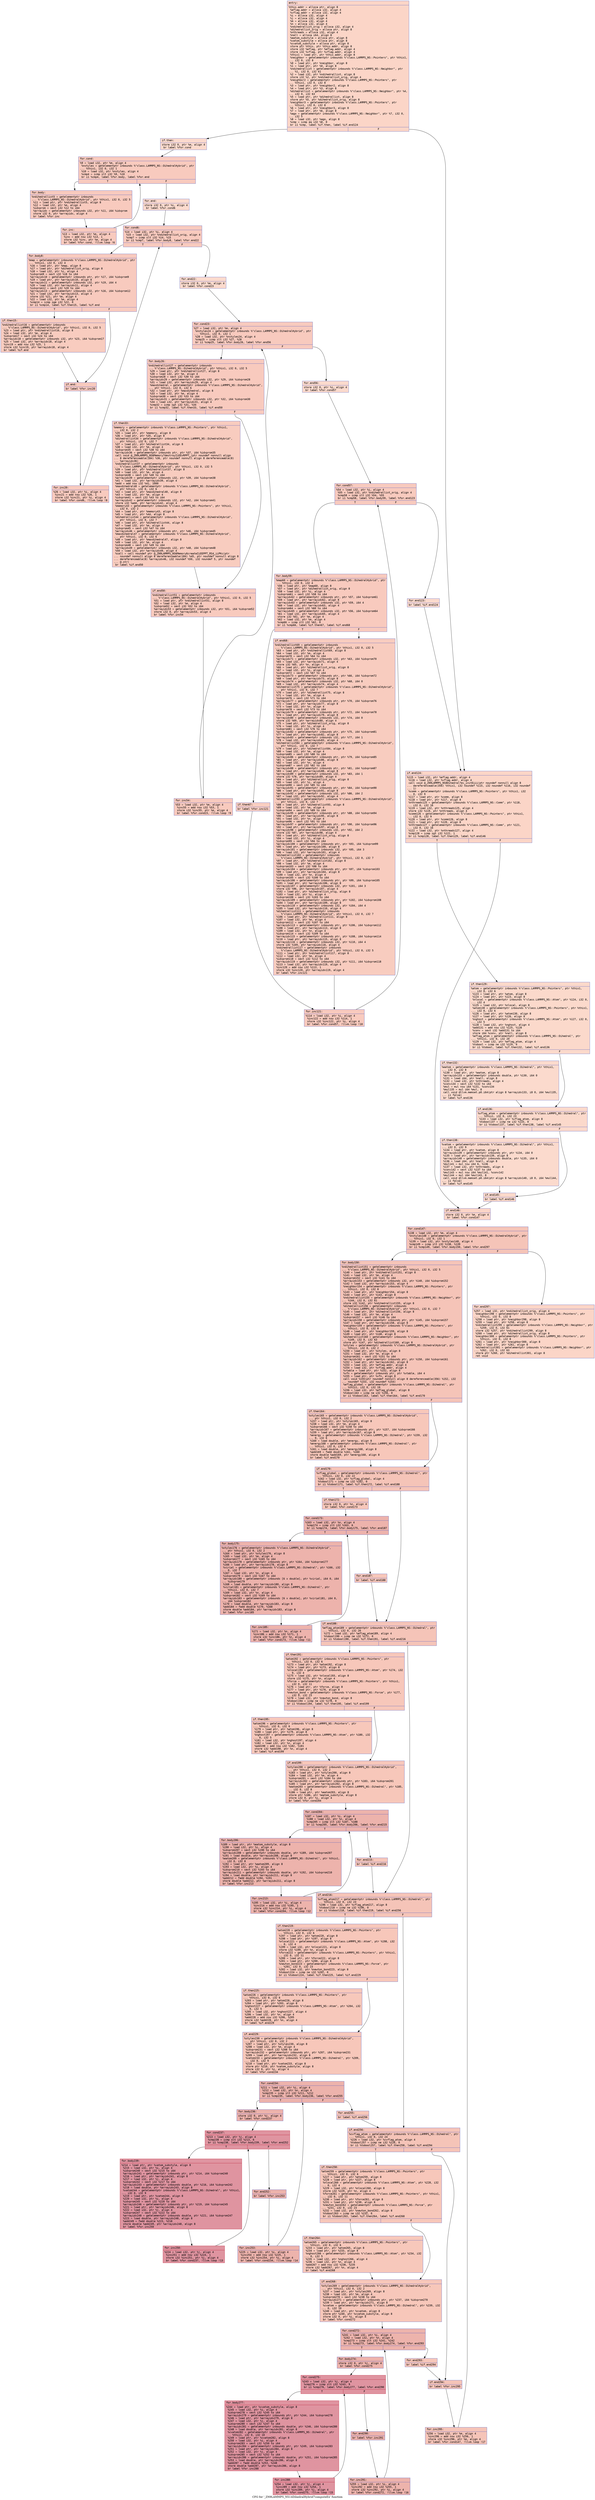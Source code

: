 digraph "CFG for '_ZN9LAMMPS_NS14DihedralHybrid7computeEii' function" {
	label="CFG for '_ZN9LAMMPS_NS14DihedralHybrid7computeEii' function";

	Node0x56273aee8ba0 [shape=record,color="#3d50c3ff", style=filled, fillcolor="#f5a08170" fontname="Courier",label="{entry:\l|  %this.addr = alloca ptr, align 8\l  %eflag.addr = alloca i32, align 4\l  %vflag.addr = alloca i32, align 4\l  %i = alloca i32, align 4\l  %j = alloca i32, align 4\l  %m = alloca i32, align 4\l  %n = alloca i32, align 4\l  %ndihedrallist_orig = alloca i32, align 4\l  %dihedrallist_orig = alloca ptr, align 8\l  %nthreads = alloca i32, align 4\l  %nall = alloca i64, align 8\l  %eatom_substyle = alloca ptr, align 8\l  %vatom_substyle = alloca ptr, align 8\l  %cvatom_substyle = alloca ptr, align 8\l  store ptr %this, ptr %this.addr, align 8\l  store i32 %eflag, ptr %eflag.addr, align 4\l  store i32 %vflag, ptr %vflag.addr, align 4\l  %this1 = load ptr, ptr %this.addr, align 8\l  %neighbor = getelementptr inbounds %\"class.LAMMPS_NS::Pointers\", ptr %this1,\l... i32 0, i32 8\l  %0 = load ptr, ptr %neighbor, align 8\l  %1 = load ptr, ptr %0, align 8\l  %ndihedrallist = getelementptr inbounds %\"class.LAMMPS_NS::Neighbor\", ptr\l... %1, i32 0, i32 61\l  %2 = load i32, ptr %ndihedrallist, align 8\l  store i32 %2, ptr %ndihedrallist_orig, align 4\l  %neighbor2 = getelementptr inbounds %\"class.LAMMPS_NS::Pointers\", ptr\l... %this1, i32 0, i32 8\l  %3 = load ptr, ptr %neighbor2, align 8\l  %4 = load ptr, ptr %3, align 8\l  %dihedrallist = getelementptr inbounds %\"class.LAMMPS_NS::Neighbor\", ptr %4,\l... i32 0, i32 63\l  %5 = load ptr, ptr %dihedrallist, align 8\l  store ptr %5, ptr %dihedrallist_orig, align 8\l  %neighbor3 = getelementptr inbounds %\"class.LAMMPS_NS::Pointers\", ptr\l... %this1, i32 0, i32 8\l  %6 = load ptr, ptr %neighbor3, align 8\l  %7 = load ptr, ptr %6, align 8\l  %ago = getelementptr inbounds %\"class.LAMMPS_NS::Neighbor\", ptr %7, i32 0,\l... i32 5\l  %8 = load i32, ptr %ago, align 8\l  %cmp = icmp eq i32 %8, 0\l  br i1 %cmp, label %if.then, label %if.end124\l|{<s0>T|<s1>F}}"];
	Node0x56273aee8ba0:s0 -> Node0x56273aee9200[tooltip="entry -> if.then\nProbability 37.50%" ];
	Node0x56273aee8ba0:s1 -> Node0x56273aee9270[tooltip="entry -> if.end124\nProbability 62.50%" ];
	Node0x56273aee9200 [shape=record,color="#3d50c3ff", style=filled, fillcolor="#f7ac8e70" fontname="Courier",label="{if.then:\l|  store i32 0, ptr %m, align 4\l  br label %for.cond\l}"];
	Node0x56273aee9200 -> Node0x56273aeea8e0[tooltip="if.then -> for.cond\nProbability 100.00%" ];
	Node0x56273aeea8e0 [shape=record,color="#3d50c3ff", style=filled, fillcolor="#ef886b70" fontname="Courier",label="{for.cond:\l|  %9 = load i32, ptr %m, align 4\l  %nstyles = getelementptr inbounds %\"class.LAMMPS_NS::DihedralHybrid\", ptr\l... %this1, i32 0, i32 1\l  %10 = load i32, ptr %nstyles, align 4\l  %cmp4 = icmp slt i32 %9, %10\l  br i1 %cmp4, label %for.body, label %for.end\l|{<s0>T|<s1>F}}"];
	Node0x56273aeea8e0:s0 -> Node0x56273aee17f0[tooltip="for.cond -> for.body\nProbability 96.88%" ];
	Node0x56273aeea8e0:s1 -> Node0x56273aee1870[tooltip="for.cond -> for.end\nProbability 3.12%" ];
	Node0x56273aee17f0 [shape=record,color="#3d50c3ff", style=filled, fillcolor="#ef886b70" fontname="Courier",label="{for.body:\l|  %ndihedrallist5 = getelementptr inbounds\l... %\"class.LAMMPS_NS::DihedralHybrid\", ptr %this1, i32 0, i32 5\l  %11 = load ptr, ptr %ndihedrallist5, align 8\l  %12 = load i32, ptr %m, align 4\l  %idxprom = sext i32 %12 to i64\l  %arrayidx = getelementptr inbounds i32, ptr %11, i64 %idxprom\l  store i32 0, ptr %arrayidx, align 4\l  br label %for.inc\l}"];
	Node0x56273aee17f0 -> Node0x56273aee1d80[tooltip="for.body -> for.inc\nProbability 100.00%" ];
	Node0x56273aee1d80 [shape=record,color="#3d50c3ff", style=filled, fillcolor="#ef886b70" fontname="Courier",label="{for.inc:\l|  %13 = load i32, ptr %m, align 4\l  %inc = add nsw i32 %13, 1\l  store i32 %inc, ptr %m, align 4\l  br label %for.cond, !llvm.loop !6\l}"];
	Node0x56273aee1d80 -> Node0x56273aeea8e0[tooltip="for.inc -> for.cond\nProbability 100.00%" ];
	Node0x56273aee1870 [shape=record,color="#3d50c3ff", style=filled, fillcolor="#f7ac8e70" fontname="Courier",label="{for.end:\l|  store i32 0, ptr %i, align 4\l  br label %for.cond6\l}"];
	Node0x56273aee1870 -> Node0x56273aee2210[tooltip="for.end -> for.cond6\nProbability 100.00%" ];
	Node0x56273aee2210 [shape=record,color="#3d50c3ff", style=filled, fillcolor="#ef886b70" fontname="Courier",label="{for.cond6:\l|  %14 = load i32, ptr %i, align 4\l  %15 = load i32, ptr %ndihedrallist_orig, align 4\l  %cmp7 = icmp slt i32 %14, %15\l  br i1 %cmp7, label %for.body8, label %for.end22\l|{<s0>T|<s1>F}}"];
	Node0x56273aee2210:s0 -> Node0x56273aee2510[tooltip="for.cond6 -> for.body8\nProbability 96.88%" ];
	Node0x56273aee2210:s1 -> Node0x56273aee2560[tooltip="for.cond6 -> for.end22\nProbability 3.12%" ];
	Node0x56273aee2510 [shape=record,color="#3d50c3ff", style=filled, fillcolor="#ef886b70" fontname="Courier",label="{for.body8:\l|  %map = getelementptr inbounds %\"class.LAMMPS_NS::DihedralHybrid\", ptr\l... %this1, i32 0, i32 4\l  %16 = load ptr, ptr %map, align 8\l  %17 = load ptr, ptr %dihedrallist_orig, align 8\l  %18 = load i32, ptr %i, align 4\l  %idxprom9 = sext i32 %18 to i64\l  %arrayidx10 = getelementptr inbounds ptr, ptr %17, i64 %idxprom9\l  %19 = load ptr, ptr %arrayidx10, align 8\l  %arrayidx11 = getelementptr inbounds i32, ptr %19, i64 4\l  %20 = load i32, ptr %arrayidx11, align 4\l  %idxprom12 = sext i32 %20 to i64\l  %arrayidx13 = getelementptr inbounds i32, ptr %16, i64 %idxprom12\l  %21 = load i32, ptr %arrayidx13, align 4\l  store i32 %21, ptr %m, align 4\l  %22 = load i32, ptr %m, align 4\l  %cmp14 = icmp sge i32 %22, 0\l  br i1 %cmp14, label %if.then15, label %if.end\l|{<s0>T|<s1>F}}"];
	Node0x56273aee2510:s0 -> Node0x56273aeeda50[tooltip="for.body8 -> if.then15\nProbability 50.00%" ];
	Node0x56273aee2510:s1 -> Node0x56273aeedad0[tooltip="for.body8 -> if.end\nProbability 50.00%" ];
	Node0x56273aeeda50 [shape=record,color="#3d50c3ff", style=filled, fillcolor="#f08b6e70" fontname="Courier",label="{if.then15:\l|  %ndihedrallist16 = getelementptr inbounds\l... %\"class.LAMMPS_NS::DihedralHybrid\", ptr %this1, i32 0, i32 5\l  %23 = load ptr, ptr %ndihedrallist16, align 8\l  %24 = load i32, ptr %m, align 4\l  %idxprom17 = sext i32 %24 to i64\l  %arrayidx18 = getelementptr inbounds i32, ptr %23, i64 %idxprom17\l  %25 = load i32, ptr %arrayidx18, align 4\l  %inc19 = add nsw i32 %25, 1\l  store i32 %inc19, ptr %arrayidx18, align 4\l  br label %if.end\l}"];
	Node0x56273aeeda50 -> Node0x56273aeedad0[tooltip="if.then15 -> if.end\nProbability 100.00%" ];
	Node0x56273aeedad0 [shape=record,color="#3d50c3ff", style=filled, fillcolor="#ef886b70" fontname="Courier",label="{if.end:\l|  br label %for.inc20\l}"];
	Node0x56273aeedad0 -> Node0x56273aeee190[tooltip="if.end -> for.inc20\nProbability 100.00%" ];
	Node0x56273aeee190 [shape=record,color="#3d50c3ff", style=filled, fillcolor="#ef886b70" fontname="Courier",label="{for.inc20:\l|  %26 = load i32, ptr %i, align 4\l  %inc21 = add nsw i32 %26, 1\l  store i32 %inc21, ptr %i, align 4\l  br label %for.cond6, !llvm.loop !8\l}"];
	Node0x56273aeee190 -> Node0x56273aee2210[tooltip="for.inc20 -> for.cond6\nProbability 100.00%" ];
	Node0x56273aee2560 [shape=record,color="#3d50c3ff", style=filled, fillcolor="#f7ac8e70" fontname="Courier",label="{for.end22:\l|  store i32 0, ptr %m, align 4\l  br label %for.cond23\l}"];
	Node0x56273aee2560 -> Node0x56273aeee670[tooltip="for.end22 -> for.cond23\nProbability 100.00%" ];
	Node0x56273aeee670 [shape=record,color="#3d50c3ff", style=filled, fillcolor="#ef886b70" fontname="Courier",label="{for.cond23:\l|  %27 = load i32, ptr %m, align 4\l  %nstyles24 = getelementptr inbounds %\"class.LAMMPS_NS::DihedralHybrid\", ptr\l... %this1, i32 0, i32 1\l  %28 = load i32, ptr %nstyles24, align 4\l  %cmp25 = icmp slt i32 %27, %28\l  br i1 %cmp25, label %for.body26, label %for.end56\l|{<s0>T|<s1>F}}"];
	Node0x56273aeee670:s0 -> Node0x56273aeeea00[tooltip="for.cond23 -> for.body26\nProbability 96.88%" ];
	Node0x56273aeee670:s1 -> Node0x56273aeeea80[tooltip="for.cond23 -> for.end56\nProbability 3.12%" ];
	Node0x56273aeeea00 [shape=record,color="#3d50c3ff", style=filled, fillcolor="#ef886b70" fontname="Courier",label="{for.body26:\l|  %ndihedrallist27 = getelementptr inbounds\l... %\"class.LAMMPS_NS::DihedralHybrid\", ptr %this1, i32 0, i32 5\l  %29 = load ptr, ptr %ndihedrallist27, align 8\l  %30 = load i32, ptr %m, align 4\l  %idxprom28 = sext i32 %30 to i64\l  %arrayidx29 = getelementptr inbounds i32, ptr %29, i64 %idxprom28\l  %31 = load i32, ptr %arrayidx29, align 4\l  %maxdihedral = getelementptr inbounds %\"class.LAMMPS_NS::DihedralHybrid\",\l... ptr %this1, i32 0, i32 6\l  %32 = load ptr, ptr %maxdihedral, align 8\l  %33 = load i32, ptr %m, align 4\l  %idxprom30 = sext i32 %33 to i64\l  %arrayidx31 = getelementptr inbounds i32, ptr %32, i64 %idxprom30\l  %34 = load i32, ptr %arrayidx31, align 4\l  %cmp32 = icmp sgt i32 %31, %34\l  br i1 %cmp32, label %if.then33, label %if.end50\l|{<s0>T|<s1>F}}"];
	Node0x56273aeeea00:s0 -> Node0x56273aeef420[tooltip="for.body26 -> if.then33\nProbability 50.00%" ];
	Node0x56273aeeea00:s1 -> Node0x56273aeef4a0[tooltip="for.body26 -> if.end50\nProbability 50.00%" ];
	Node0x56273aeef420 [shape=record,color="#3d50c3ff", style=filled, fillcolor="#f08b6e70" fontname="Courier",label="{if.then33:\l|  %memory = getelementptr inbounds %\"class.LAMMPS_NS::Pointers\", ptr %this1,\l... i32 0, i32 2\l  %35 = load ptr, ptr %memory, align 8\l  %36 = load ptr, ptr %35, align 8\l  %dihedrallist34 = getelementptr inbounds %\"class.LAMMPS_NS::DihedralHybrid\",\l... ptr %this1, i32 0, i32 7\l  %37 = load ptr, ptr %dihedrallist34, align 8\l  %38 = load i32, ptr %m, align 4\l  %idxprom35 = sext i32 %38 to i64\l  %arrayidx36 = getelementptr inbounds ptr, ptr %37, i64 %idxprom35\l  call void @_ZN9LAMMPS_NS6Memory7destroyIiEEvRPPT_(ptr noundef nonnull align\l... 8 dereferenceable(184) %36, ptr noundef nonnull align 8 dereferenceable(8)\l... %arrayidx36)\l  %ndihedrallist37 = getelementptr inbounds\l... %\"class.LAMMPS_NS::DihedralHybrid\", ptr %this1, i32 0, i32 5\l  %39 = load ptr, ptr %ndihedrallist37, align 8\l  %40 = load i32, ptr %m, align 4\l  %idxprom38 = sext i32 %40 to i64\l  %arrayidx39 = getelementptr inbounds i32, ptr %39, i64 %idxprom38\l  %41 = load i32, ptr %arrayidx39, align 4\l  %add = add nsw i32 %41, 1000\l  %maxdihedral40 = getelementptr inbounds %\"class.LAMMPS_NS::DihedralHybrid\",\l... ptr %this1, i32 0, i32 6\l  %42 = load ptr, ptr %maxdihedral40, align 8\l  %43 = load i32, ptr %m, align 4\l  %idxprom41 = sext i32 %43 to i64\l  %arrayidx42 = getelementptr inbounds i32, ptr %42, i64 %idxprom41\l  store i32 %add, ptr %arrayidx42, align 4\l  %memory43 = getelementptr inbounds %\"class.LAMMPS_NS::Pointers\", ptr %this1,\l... i32 0, i32 2\l  %44 = load ptr, ptr %memory43, align 8\l  %45 = load ptr, ptr %44, align 8\l  %dihedrallist44 = getelementptr inbounds %\"class.LAMMPS_NS::DihedralHybrid\",\l... ptr %this1, i32 0, i32 7\l  %46 = load ptr, ptr %dihedrallist44, align 8\l  %47 = load i32, ptr %m, align 4\l  %idxprom45 = sext i32 %47 to i64\l  %arrayidx46 = getelementptr inbounds ptr, ptr %46, i64 %idxprom45\l  %maxdihedral47 = getelementptr inbounds %\"class.LAMMPS_NS::DihedralHybrid\",\l... ptr %this1, i32 0, i32 6\l  %48 = load ptr, ptr %maxdihedral47, align 8\l  %49 = load i32, ptr %m, align 4\l  %idxprom48 = sext i32 %49 to i64\l  %arrayidx49 = getelementptr inbounds i32, ptr %48, i64 %idxprom48\l  %50 = load i32, ptr %arrayidx49, align 4\l  %call = call noundef ptr @_ZN9LAMMPS_NS6Memory6createIiEEPPT_RS4_iiPKc(ptr\l... noundef nonnull align 8 dereferenceable(184) %45, ptr noundef nonnull align 8\l... dereferenceable(8) %arrayidx46, i32 noundef %50, i32 noundef 5, ptr noundef\l... @.str)\l  br label %if.end50\l}"];
	Node0x56273aeef420 -> Node0x56273aeef4a0[tooltip="if.then33 -> if.end50\nProbability 100.00%" ];
	Node0x56273aeef4a0 [shape=record,color="#3d50c3ff", style=filled, fillcolor="#ef886b70" fontname="Courier",label="{if.end50:\l|  %ndihedrallist51 = getelementptr inbounds\l... %\"class.LAMMPS_NS::DihedralHybrid\", ptr %this1, i32 0, i32 5\l  %51 = load ptr, ptr %ndihedrallist51, align 8\l  %52 = load i32, ptr %m, align 4\l  %idxprom52 = sext i32 %52 to i64\l  %arrayidx53 = getelementptr inbounds i32, ptr %51, i64 %idxprom52\l  store i32 0, ptr %arrayidx53, align 4\l  br label %for.inc54\l}"];
	Node0x56273aeef4a0 -> Node0x56273aef1d40[tooltip="if.end50 -> for.inc54\nProbability 100.00%" ];
	Node0x56273aef1d40 [shape=record,color="#3d50c3ff", style=filled, fillcolor="#ef886b70" fontname="Courier",label="{for.inc54:\l|  %53 = load i32, ptr %m, align 4\l  %inc55 = add nsw i32 %53, 1\l  store i32 %inc55, ptr %m, align 4\l  br label %for.cond23, !llvm.loop !9\l}"];
	Node0x56273aef1d40 -> Node0x56273aeee670[tooltip="for.inc54 -> for.cond23\nProbability 100.00%" ];
	Node0x56273aeeea80 [shape=record,color="#3d50c3ff", style=filled, fillcolor="#f7ac8e70" fontname="Courier",label="{for.end56:\l|  store i32 0, ptr %i, align 4\l  br label %for.cond57\l}"];
	Node0x56273aeeea80 -> Node0x56273aef2200[tooltip="for.end56 -> for.cond57\nProbability 100.00%" ];
	Node0x56273aef2200 [shape=record,color="#3d50c3ff", style=filled, fillcolor="#ef886b70" fontname="Courier",label="{for.cond57:\l|  %54 = load i32, ptr %i, align 4\l  %55 = load i32, ptr %ndihedrallist_orig, align 4\l  %cmp58 = icmp slt i32 %54, %55\l  br i1 %cmp58, label %for.body59, label %for.end123\l|{<s0>T|<s1>F}}"];
	Node0x56273aef2200:s0 -> Node0x56273aeed430[tooltip="for.cond57 -> for.body59\nProbability 96.88%" ];
	Node0x56273aef2200:s1 -> Node0x56273aeed480[tooltip="for.cond57 -> for.end123\nProbability 3.12%" ];
	Node0x56273aeed430 [shape=record,color="#3d50c3ff", style=filled, fillcolor="#ef886b70" fontname="Courier",label="{for.body59:\l|  %map60 = getelementptr inbounds %\"class.LAMMPS_NS::DihedralHybrid\", ptr\l... %this1, i32 0, i32 4\l  %56 = load ptr, ptr %map60, align 8\l  %57 = load ptr, ptr %dihedrallist_orig, align 8\l  %58 = load i32, ptr %i, align 4\l  %idxprom61 = sext i32 %58 to i64\l  %arrayidx62 = getelementptr inbounds ptr, ptr %57, i64 %idxprom61\l  %59 = load ptr, ptr %arrayidx62, align 8\l  %arrayidx63 = getelementptr inbounds i32, ptr %59, i64 4\l  %60 = load i32, ptr %arrayidx63, align 4\l  %idxprom64 = sext i32 %60 to i64\l  %arrayidx65 = getelementptr inbounds i32, ptr %56, i64 %idxprom64\l  %61 = load i32, ptr %arrayidx65, align 4\l  store i32 %61, ptr %m, align 4\l  %62 = load i32, ptr %m, align 4\l  %cmp66 = icmp slt i32 %62, 0\l  br i1 %cmp66, label %if.then67, label %if.end68\l|{<s0>T|<s1>F}}"];
	Node0x56273aeed430:s0 -> Node0x56273aef35b0[tooltip="for.body59 -> if.then67\nProbability 37.50%" ];
	Node0x56273aeed430:s1 -> Node0x56273aef3630[tooltip="for.body59 -> if.end68\nProbability 62.50%" ];
	Node0x56273aef35b0 [shape=record,color="#3d50c3ff", style=filled, fillcolor="#f2907270" fontname="Courier",label="{if.then67:\l|  br label %for.inc121\l}"];
	Node0x56273aef35b0 -> Node0x56273aef3760[tooltip="if.then67 -> for.inc121\nProbability 100.00%" ];
	Node0x56273aef3630 [shape=record,color="#3d50c3ff", style=filled, fillcolor="#f08b6e70" fontname="Courier",label="{if.end68:\l|  %ndihedrallist69 = getelementptr inbounds\l... %\"class.LAMMPS_NS::DihedralHybrid\", ptr %this1, i32 0, i32 5\l  %63 = load ptr, ptr %ndihedrallist69, align 8\l  %64 = load i32, ptr %m, align 4\l  %idxprom70 = sext i32 %64 to i64\l  %arrayidx71 = getelementptr inbounds i32, ptr %63, i64 %idxprom70\l  %65 = load i32, ptr %arrayidx71, align 4\l  store i32 %65, ptr %n, align 4\l  %66 = load ptr, ptr %dihedrallist_orig, align 8\l  %67 = load i32, ptr %i, align 4\l  %idxprom72 = sext i32 %67 to i64\l  %arrayidx73 = getelementptr inbounds ptr, ptr %66, i64 %idxprom72\l  %68 = load ptr, ptr %arrayidx73, align 8\l  %arrayidx74 = getelementptr inbounds i32, ptr %68, i64 0\l  %69 = load i32, ptr %arrayidx74, align 4\l  %dihedrallist75 = getelementptr inbounds %\"class.LAMMPS_NS::DihedralHybrid\",\l... ptr %this1, i32 0, i32 7\l  %70 = load ptr, ptr %dihedrallist75, align 8\l  %71 = load i32, ptr %m, align 4\l  %idxprom76 = sext i32 %71 to i64\l  %arrayidx77 = getelementptr inbounds ptr, ptr %70, i64 %idxprom76\l  %72 = load ptr, ptr %arrayidx77, align 8\l  %73 = load i32, ptr %n, align 4\l  %idxprom78 = sext i32 %73 to i64\l  %arrayidx79 = getelementptr inbounds ptr, ptr %72, i64 %idxprom78\l  %74 = load ptr, ptr %arrayidx79, align 8\l  %arrayidx80 = getelementptr inbounds i32, ptr %74, i64 0\l  store i32 %69, ptr %arrayidx80, align 4\l  %75 = load ptr, ptr %dihedrallist_orig, align 8\l  %76 = load i32, ptr %i, align 4\l  %idxprom81 = sext i32 %76 to i64\l  %arrayidx82 = getelementptr inbounds ptr, ptr %75, i64 %idxprom81\l  %77 = load ptr, ptr %arrayidx82, align 8\l  %arrayidx83 = getelementptr inbounds i32, ptr %77, i64 1\l  %78 = load i32, ptr %arrayidx83, align 4\l  %dihedrallist84 = getelementptr inbounds %\"class.LAMMPS_NS::DihedralHybrid\",\l... ptr %this1, i32 0, i32 7\l  %79 = load ptr, ptr %dihedrallist84, align 8\l  %80 = load i32, ptr %m, align 4\l  %idxprom85 = sext i32 %80 to i64\l  %arrayidx86 = getelementptr inbounds ptr, ptr %79, i64 %idxprom85\l  %81 = load ptr, ptr %arrayidx86, align 8\l  %82 = load i32, ptr %n, align 4\l  %idxprom87 = sext i32 %82 to i64\l  %arrayidx88 = getelementptr inbounds ptr, ptr %81, i64 %idxprom87\l  %83 = load ptr, ptr %arrayidx88, align 8\l  %arrayidx89 = getelementptr inbounds i32, ptr %83, i64 1\l  store i32 %78, ptr %arrayidx89, align 4\l  %84 = load ptr, ptr %dihedrallist_orig, align 8\l  %85 = load i32, ptr %i, align 4\l  %idxprom90 = sext i32 %85 to i64\l  %arrayidx91 = getelementptr inbounds ptr, ptr %84, i64 %idxprom90\l  %86 = load ptr, ptr %arrayidx91, align 8\l  %arrayidx92 = getelementptr inbounds i32, ptr %86, i64 2\l  %87 = load i32, ptr %arrayidx92, align 4\l  %dihedrallist93 = getelementptr inbounds %\"class.LAMMPS_NS::DihedralHybrid\",\l... ptr %this1, i32 0, i32 7\l  %88 = load ptr, ptr %dihedrallist93, align 8\l  %89 = load i32, ptr %m, align 4\l  %idxprom94 = sext i32 %89 to i64\l  %arrayidx95 = getelementptr inbounds ptr, ptr %88, i64 %idxprom94\l  %90 = load ptr, ptr %arrayidx95, align 8\l  %91 = load i32, ptr %n, align 4\l  %idxprom96 = sext i32 %91 to i64\l  %arrayidx97 = getelementptr inbounds ptr, ptr %90, i64 %idxprom96\l  %92 = load ptr, ptr %arrayidx97, align 8\l  %arrayidx98 = getelementptr inbounds i32, ptr %92, i64 2\l  store i32 %87, ptr %arrayidx98, align 4\l  %93 = load ptr, ptr %dihedrallist_orig, align 8\l  %94 = load i32, ptr %i, align 4\l  %idxprom99 = sext i32 %94 to i64\l  %arrayidx100 = getelementptr inbounds ptr, ptr %93, i64 %idxprom99\l  %95 = load ptr, ptr %arrayidx100, align 8\l  %arrayidx101 = getelementptr inbounds i32, ptr %95, i64 3\l  %96 = load i32, ptr %arrayidx101, align 4\l  %dihedrallist102 = getelementptr inbounds\l... %\"class.LAMMPS_NS::DihedralHybrid\", ptr %this1, i32 0, i32 7\l  %97 = load ptr, ptr %dihedrallist102, align 8\l  %98 = load i32, ptr %m, align 4\l  %idxprom103 = sext i32 %98 to i64\l  %arrayidx104 = getelementptr inbounds ptr, ptr %97, i64 %idxprom103\l  %99 = load ptr, ptr %arrayidx104, align 8\l  %100 = load i32, ptr %n, align 4\l  %idxprom105 = sext i32 %100 to i64\l  %arrayidx106 = getelementptr inbounds ptr, ptr %99, i64 %idxprom105\l  %101 = load ptr, ptr %arrayidx106, align 8\l  %arrayidx107 = getelementptr inbounds i32, ptr %101, i64 3\l  store i32 %96, ptr %arrayidx107, align 4\l  %102 = load ptr, ptr %dihedrallist_orig, align 8\l  %103 = load i32, ptr %i, align 4\l  %idxprom108 = sext i32 %103 to i64\l  %arrayidx109 = getelementptr inbounds ptr, ptr %102, i64 %idxprom108\l  %104 = load ptr, ptr %arrayidx109, align 8\l  %arrayidx110 = getelementptr inbounds i32, ptr %104, i64 4\l  %105 = load i32, ptr %arrayidx110, align 4\l  %dihedrallist111 = getelementptr inbounds\l... %\"class.LAMMPS_NS::DihedralHybrid\", ptr %this1, i32 0, i32 7\l  %106 = load ptr, ptr %dihedrallist111, align 8\l  %107 = load i32, ptr %m, align 4\l  %idxprom112 = sext i32 %107 to i64\l  %arrayidx113 = getelementptr inbounds ptr, ptr %106, i64 %idxprom112\l  %108 = load ptr, ptr %arrayidx113, align 8\l  %109 = load i32, ptr %n, align 4\l  %idxprom114 = sext i32 %109 to i64\l  %arrayidx115 = getelementptr inbounds ptr, ptr %108, i64 %idxprom114\l  %110 = load ptr, ptr %arrayidx115, align 8\l  %arrayidx116 = getelementptr inbounds i32, ptr %110, i64 4\l  store i32 %105, ptr %arrayidx116, align 4\l  %ndihedrallist117 = getelementptr inbounds\l... %\"class.LAMMPS_NS::DihedralHybrid\", ptr %this1, i32 0, i32 5\l  %111 = load ptr, ptr %ndihedrallist117, align 8\l  %112 = load i32, ptr %m, align 4\l  %idxprom118 = sext i32 %112 to i64\l  %arrayidx119 = getelementptr inbounds i32, ptr %111, i64 %idxprom118\l  %113 = load i32, ptr %arrayidx119, align 4\l  %inc120 = add nsw i32 %113, 1\l  store i32 %inc120, ptr %arrayidx119, align 4\l  br label %for.inc121\l}"];
	Node0x56273aef3630 -> Node0x56273aef3760[tooltip="if.end68 -> for.inc121\nProbability 100.00%" ];
	Node0x56273aef3760 [shape=record,color="#3d50c3ff", style=filled, fillcolor="#ef886b70" fontname="Courier",label="{for.inc121:\l|  %114 = load i32, ptr %i, align 4\l  %inc122 = add nsw i32 %114, 1\l  store i32 %inc122, ptr %i, align 4\l  br label %for.cond57, !llvm.loop !10\l}"];
	Node0x56273aef3760 -> Node0x56273aef2200[tooltip="for.inc121 -> for.cond57\nProbability 100.00%" ];
	Node0x56273aeed480 [shape=record,color="#3d50c3ff", style=filled, fillcolor="#f7ac8e70" fontname="Courier",label="{for.end123:\l|  br label %if.end124\l}"];
	Node0x56273aeed480 -> Node0x56273aee9270[tooltip="for.end123 -> if.end124\nProbability 100.00%" ];
	Node0x56273aee9270 [shape=record,color="#3d50c3ff", style=filled, fillcolor="#f5a08170" fontname="Courier",label="{if.end124:\l|  %115 = load i32, ptr %eflag.addr, align 4\l  %116 = load i32, ptr %vflag.addr, align 4\l  call void @_ZN9LAMMPS_NS8Dihedral7ev_initEiii(ptr noundef nonnull align 8\l... dereferenceable(356) %this1, i32 noundef %115, i32 noundef %116, i32 noundef\l... 1)\l  %comm = getelementptr inbounds %\"class.LAMMPS_NS::Pointers\", ptr %this1, i32\l... 0, i32 9\l  %117 = load ptr, ptr %comm, align 8\l  %118 = load ptr, ptr %117, align 8\l  %nthreads125 = getelementptr inbounds %\"class.LAMMPS_NS::Comm\", ptr %118,\l... i32 0, i32 16\l  %119 = load i32, ptr %nthreads125, align 4\l  store i32 %119, ptr %nthreads, align 4\l  %comm126 = getelementptr inbounds %\"class.LAMMPS_NS::Pointers\", ptr %this1,\l... i32 0, i32 9\l  %120 = load ptr, ptr %comm126, align 8\l  %121 = load ptr, ptr %120, align 8\l  %nthreads127 = getelementptr inbounds %\"class.LAMMPS_NS::Comm\", ptr %121,\l... i32 0, i32 16\l  %122 = load i32, ptr %nthreads127, align 4\l  %cmp128 = icmp sgt i32 %122, 1\l  br i1 %cmp128, label %if.then129, label %if.end146\l|{<s0>T|<s1>F}}"];
	Node0x56273aee9270:s0 -> Node0x56273aef9600[tooltip="if.end124 -> if.then129\nProbability 50.00%" ];
	Node0x56273aee9270:s1 -> Node0x56273aef9680[tooltip="if.end124 -> if.end146\nProbability 50.00%" ];
	Node0x56273aef9600 [shape=record,color="#3d50c3ff", style=filled, fillcolor="#f7a88970" fontname="Courier",label="{if.then129:\l|  %atom = getelementptr inbounds %\"class.LAMMPS_NS::Pointers\", ptr %this1,\l... i32 0, i32 6\l  %123 = load ptr, ptr %atom, align 8\l  %124 = load ptr, ptr %123, align 8\l  %nlocal = getelementptr inbounds %\"class.LAMMPS_NS::Atom\", ptr %124, i32 0,\l... i32 4\l  %125 = load i32, ptr %nlocal, align 8\l  %atom130 = getelementptr inbounds %\"class.LAMMPS_NS::Pointers\", ptr %this1,\l... i32 0, i32 6\l  %126 = load ptr, ptr %atom130, align 8\l  %127 = load ptr, ptr %126, align 8\l  %nghost = getelementptr inbounds %\"class.LAMMPS_NS::Atom\", ptr %127, i32 0,\l... i32 5\l  %128 = load i32, ptr %nghost, align 4\l  %add131 = add nsw i32 %125, %128\l  %conv = sext i32 %add131 to i64\l  store i64 %conv, ptr %nall, align 8\l  %eflag_atom = getelementptr inbounds %\"class.LAMMPS_NS::Dihedral\", ptr\l... %this1, i32 0, i32 20\l  %129 = load i32, ptr %eflag_atom, align 4\l  %tobool = icmp ne i32 %129, 0\l  br i1 %tobool, label %if.then132, label %if.end136\l|{<s0>T|<s1>F}}"];
	Node0x56273aef9600:s0 -> Node0x56273aefa260[tooltip="if.then129 -> if.then132\nProbability 62.50%" ];
	Node0x56273aef9600:s1 -> Node0x56273aefa2e0[tooltip="if.then129 -> if.end136\nProbability 37.50%" ];
	Node0x56273aefa260 [shape=record,color="#3d50c3ff", style=filled, fillcolor="#f7ac8e70" fontname="Courier",label="{if.then132:\l|  %eatom = getelementptr inbounds %\"class.LAMMPS_NS::Dihedral\", ptr %this1,\l... i32 0, i32 8\l  %130 = load ptr, ptr %eatom, align 8\l  %arrayidx133 = getelementptr inbounds double, ptr %130, i64 0\l  %131 = load i64, ptr %nall, align 8\l  %132 = load i32, ptr %nthreads, align 4\l  %conv134 = sext i32 %132 to i64\l  %mul = mul nsw i64 %131, %conv134\l  %mul135 = mul i64 %mul, 8\l  call void @llvm.memset.p0.i64(ptr align 8 %arrayidx133, i8 0, i64 %mul135,\l... i1 false)\l  br label %if.end136\l}"];
	Node0x56273aefa260 -> Node0x56273aefa2e0[tooltip="if.then132 -> if.end136\nProbability 100.00%" ];
	Node0x56273aefa2e0 [shape=record,color="#3d50c3ff", style=filled, fillcolor="#f7a88970" fontname="Courier",label="{if.end136:\l|  %vflag_atom = getelementptr inbounds %\"class.LAMMPS_NS::Dihedral\", ptr\l... %this1, i32 0, i32 23\l  %133 = load i32, ptr %vflag_atom, align 8\l  %tobool137 = icmp ne i32 %133, 0\l  br i1 %tobool137, label %if.then138, label %if.end145\l|{<s0>T|<s1>F}}"];
	Node0x56273aefa2e0:s0 -> Node0x56273aefaef0[tooltip="if.end136 -> if.then138\nProbability 62.50%" ];
	Node0x56273aefa2e0:s1 -> Node0x56273aefaf70[tooltip="if.end136 -> if.end145\nProbability 37.50%" ];
	Node0x56273aefaef0 [shape=record,color="#3d50c3ff", style=filled, fillcolor="#f7ac8e70" fontname="Courier",label="{if.then138:\l|  %vatom = getelementptr inbounds %\"class.LAMMPS_NS::Dihedral\", ptr %this1,\l... i32 0, i32 9\l  %134 = load ptr, ptr %vatom, align 8\l  %arrayidx139 = getelementptr inbounds ptr, ptr %134, i64 0\l  %135 = load ptr, ptr %arrayidx139, align 8\l  %arrayidx140 = getelementptr inbounds double, ptr %135, i64 0\l  %136 = load i64, ptr %nall, align 8\l  %mul141 = mul nsw i64 6, %136\l  %137 = load i32, ptr %nthreads, align 4\l  %conv142 = sext i32 %137 to i64\l  %mul143 = mul nsw i64 %mul141, %conv142\l  %mul144 = mul i64 %mul143, 8\l  call void @llvm.memset.p0.i64(ptr align 8 %arrayidx140, i8 0, i64 %mul144,\l... i1 false)\l  br label %if.end145\l}"];
	Node0x56273aefaef0 -> Node0x56273aefaf70[tooltip="if.then138 -> if.end145\nProbability 100.00%" ];
	Node0x56273aefaf70 [shape=record,color="#3d50c3ff", style=filled, fillcolor="#f7a88970" fontname="Courier",label="{if.end145:\l|  br label %if.end146\l}"];
	Node0x56273aefaf70 -> Node0x56273aef9680[tooltip="if.end145 -> if.end146\nProbability 100.00%" ];
	Node0x56273aef9680 [shape=record,color="#3d50c3ff", style=filled, fillcolor="#f5a08170" fontname="Courier",label="{if.end146:\l|  store i32 0, ptr %m, align 4\l  br label %for.cond147\l}"];
	Node0x56273aef9680 -> Node0x56273aef29d0[tooltip="if.end146 -> for.cond147\nProbability 100.00%" ];
	Node0x56273aef29d0 [shape=record,color="#3d50c3ff", style=filled, fillcolor="#e97a5f70" fontname="Courier",label="{for.cond147:\l|  %138 = load i32, ptr %m, align 4\l  %nstyles148 = getelementptr inbounds %\"class.LAMMPS_NS::DihedralHybrid\", ptr\l... %this1, i32 0, i32 1\l  %139 = load i32, ptr %nstyles148, align 4\l  %cmp149 = icmp slt i32 %138, %139\l  br i1 %cmp149, label %for.body150, label %for.end297\l|{<s0>T|<s1>F}}"];
	Node0x56273aef29d0:s0 -> Node0x56273aef2ce0[tooltip="for.cond147 -> for.body150\nProbability 96.88%" ];
	Node0x56273aef29d0:s1 -> Node0x56273aef2d60[tooltip="for.cond147 -> for.end297\nProbability 3.12%" ];
	Node0x56273aef2ce0 [shape=record,color="#3d50c3ff", style=filled, fillcolor="#e97a5f70" fontname="Courier",label="{for.body150:\l|  %ndihedrallist151 = getelementptr inbounds\l... %\"class.LAMMPS_NS::DihedralHybrid\", ptr %this1, i32 0, i32 5\l  %140 = load ptr, ptr %ndihedrallist151, align 8\l  %141 = load i32, ptr %m, align 4\l  %idxprom152 = sext i32 %141 to i64\l  %arrayidx153 = getelementptr inbounds i32, ptr %140, i64 %idxprom152\l  %142 = load i32, ptr %arrayidx153, align 4\l  %neighbor154 = getelementptr inbounds %\"class.LAMMPS_NS::Pointers\", ptr\l... %this1, i32 0, i32 8\l  %143 = load ptr, ptr %neighbor154, align 8\l  %144 = load ptr, ptr %143, align 8\l  %ndihedrallist155 = getelementptr inbounds %\"class.LAMMPS_NS::Neighbor\", ptr\l... %144, i32 0, i32 61\l  store i32 %142, ptr %ndihedrallist155, align 8\l  %dihedrallist156 = getelementptr inbounds\l... %\"class.LAMMPS_NS::DihedralHybrid\", ptr %this1, i32 0, i32 7\l  %145 = load ptr, ptr %dihedrallist156, align 8\l  %146 = load i32, ptr %m, align 4\l  %idxprom157 = sext i32 %146 to i64\l  %arrayidx158 = getelementptr inbounds ptr, ptr %145, i64 %idxprom157\l  %147 = load ptr, ptr %arrayidx158, align 8\l  %neighbor159 = getelementptr inbounds %\"class.LAMMPS_NS::Pointers\", ptr\l... %this1, i32 0, i32 8\l  %148 = load ptr, ptr %neighbor159, align 8\l  %149 = load ptr, ptr %148, align 8\l  %dihedrallist160 = getelementptr inbounds %\"class.LAMMPS_NS::Neighbor\", ptr\l... %149, i32 0, i32 63\l  store ptr %147, ptr %dihedrallist160, align 8\l  %styles = getelementptr inbounds %\"class.LAMMPS_NS::DihedralHybrid\", ptr\l... %this1, i32 0, i32 2\l  %150 = load ptr, ptr %styles, align 8\l  %151 = load i32, ptr %m, align 4\l  %idxprom161 = sext i32 %151 to i64\l  %arrayidx162 = getelementptr inbounds ptr, ptr %150, i64 %idxprom161\l  %152 = load ptr, ptr %arrayidx162, align 8\l  %153 = load i32, ptr %eflag.addr, align 4\l  %154 = load i32, ptr %vflag.addr, align 4\l  %vtable = load ptr, ptr %152, align 8\l  %vfn = getelementptr inbounds ptr, ptr %vtable, i64 4\l  %155 = load ptr, ptr %vfn, align 8\l  call void %155(ptr noundef nonnull align 8 dereferenceable(356) %152, i32\l... noundef %153, i32 noundef %154)\l  %eflag_global = getelementptr inbounds %\"class.LAMMPS_NS::Dihedral\", ptr\l... %this1, i32 0, i32 19\l  %156 = load i32, ptr %eflag_global, align 8\l  %tobool163 = icmp ne i32 %156, 0\l  br i1 %tobool163, label %if.then164, label %if.end170\l|{<s0>T|<s1>F}}"];
	Node0x56273aef2ce0:s0 -> Node0x56273aefe480[tooltip="for.body150 -> if.then164\nProbability 62.50%" ];
	Node0x56273aef2ce0:s1 -> Node0x56273aefe500[tooltip="for.body150 -> if.end170\nProbability 37.50%" ];
	Node0x56273aefe480 [shape=record,color="#3d50c3ff", style=filled, fillcolor="#ec7f6370" fontname="Courier",label="{if.then164:\l|  %styles165 = getelementptr inbounds %\"class.LAMMPS_NS::DihedralHybrid\",\l... ptr %this1, i32 0, i32 2\l  %157 = load ptr, ptr %styles165, align 8\l  %158 = load i32, ptr %m, align 4\l  %idxprom166 = sext i32 %158 to i64\l  %arrayidx167 = getelementptr inbounds ptr, ptr %157, i64 %idxprom166\l  %159 = load ptr, ptr %arrayidx167, align 8\l  %energy = getelementptr inbounds %\"class.LAMMPS_NS::Dihedral\", ptr %159, i32\l... 0, i32 6\l  %160 = load double, ptr %energy, align 8\l  %energy168 = getelementptr inbounds %\"class.LAMMPS_NS::Dihedral\", ptr\l... %this1, i32 0, i32 6\l  %161 = load double, ptr %energy168, align 8\l  %add169 = fadd double %161, %160\l  store double %add169, ptr %energy168, align 8\l  br label %if.end170\l}"];
	Node0x56273aefe480 -> Node0x56273aefe500[tooltip="if.then164 -> if.end170\nProbability 100.00%" ];
	Node0x56273aefe500 [shape=record,color="#3d50c3ff", style=filled, fillcolor="#e97a5f70" fontname="Courier",label="{if.end170:\l|  %vflag_global = getelementptr inbounds %\"class.LAMMPS_NS::Dihedral\", ptr\l... %this1, i32 0, i32 22\l  %162 = load i32, ptr %vflag_global, align 4\l  %tobool171 = icmp ne i32 %162, 0\l  br i1 %tobool171, label %if.then172, label %if.end188\l|{<s0>T|<s1>F}}"];
	Node0x56273aefe500:s0 -> Node0x56273aeeb210[tooltip="if.end170 -> if.then172\nProbability 62.50%" ];
	Node0x56273aefe500:s1 -> Node0x56273aeeb290[tooltip="if.end170 -> if.end188\nProbability 37.50%" ];
	Node0x56273aeeb210 [shape=record,color="#3d50c3ff", style=filled, fillcolor="#ec7f6370" fontname="Courier",label="{if.then172:\l|  store i32 0, ptr %n, align 4\l  br label %for.cond173\l}"];
	Node0x56273aeeb210 -> Node0x56273aeeb460[tooltip="if.then172 -> for.cond173\nProbability 100.00%" ];
	Node0x56273aeeb460 [shape=record,color="#3d50c3ff", style=filled, fillcolor="#d6524470" fontname="Courier",label="{for.cond173:\l|  %163 = load i32, ptr %n, align 4\l  %cmp174 = icmp slt i32 %163, 6\l  br i1 %cmp174, label %for.body175, label %for.end187\l|{<s0>T|<s1>F}}"];
	Node0x56273aeeb460:s0 -> Node0x56273aeeb680[tooltip="for.cond173 -> for.body175\nProbability 96.88%" ];
	Node0x56273aeeb460:s1 -> Node0x56273aeeb700[tooltip="for.cond173 -> for.end187\nProbability 3.12%" ];
	Node0x56273aeeb680 [shape=record,color="#3d50c3ff", style=filled, fillcolor="#d6524470" fontname="Courier",label="{for.body175:\l|  %styles176 = getelementptr inbounds %\"class.LAMMPS_NS::DihedralHybrid\",\l... ptr %this1, i32 0, i32 2\l  %164 = load ptr, ptr %styles176, align 8\l  %165 = load i32, ptr %m, align 4\l  %idxprom177 = sext i32 %165 to i64\l  %arrayidx178 = getelementptr inbounds ptr, ptr %164, i64 %idxprom177\l  %166 = load ptr, ptr %arrayidx178, align 8\l  %virial = getelementptr inbounds %\"class.LAMMPS_NS::Dihedral\", ptr %166, i32\l... 0, i32 7\l  %167 = load i32, ptr %n, align 4\l  %idxprom179 = sext i32 %167 to i64\l  %arrayidx180 = getelementptr inbounds [6 x double], ptr %virial, i64 0, i64\l... %idxprom179\l  %168 = load double, ptr %arrayidx180, align 8\l  %virial181 = getelementptr inbounds %\"class.LAMMPS_NS::Dihedral\", ptr\l... %this1, i32 0, i32 7\l  %169 = load i32, ptr %n, align 4\l  %idxprom182 = sext i32 %169 to i64\l  %arrayidx183 = getelementptr inbounds [6 x double], ptr %virial181, i64 0,\l... i64 %idxprom182\l  %170 = load double, ptr %arrayidx183, align 8\l  %add184 = fadd double %170, %168\l  store double %add184, ptr %arrayidx183, align 8\l  br label %for.inc185\l}"];
	Node0x56273aeeb680 -> Node0x56273aeec4b0[tooltip="for.body175 -> for.inc185\nProbability 100.00%" ];
	Node0x56273aeec4b0 [shape=record,color="#3d50c3ff", style=filled, fillcolor="#d6524470" fontname="Courier",label="{for.inc185:\l|  %171 = load i32, ptr %n, align 4\l  %inc186 = add nsw i32 %171, 1\l  store i32 %inc186, ptr %n, align 4\l  br label %for.cond173, !llvm.loop !11\l}"];
	Node0x56273aeec4b0 -> Node0x56273aeeb460[tooltip="for.inc185 -> for.cond173\nProbability 100.00%" ];
	Node0x56273aeeb700 [shape=record,color="#3d50c3ff", style=filled, fillcolor="#ec7f6370" fontname="Courier",label="{for.end187:\l|  br label %if.end188\l}"];
	Node0x56273aeeb700 -> Node0x56273aeeb290[tooltip="for.end187 -> if.end188\nProbability 100.00%" ];
	Node0x56273aeeb290 [shape=record,color="#3d50c3ff", style=filled, fillcolor="#e97a5f70" fontname="Courier",label="{if.end188:\l|  %eflag_atom189 = getelementptr inbounds %\"class.LAMMPS_NS::Dihedral\", ptr\l... %this1, i32 0, i32 20\l  %172 = load i32, ptr %eflag_atom189, align 4\l  %tobool190 = icmp ne i32 %172, 0\l  br i1 %tobool190, label %if.then191, label %if.end216\l|{<s0>T|<s1>F}}"];
	Node0x56273aeeb290:s0 -> Node0x56273af02a80[tooltip="if.end188 -> if.then191\nProbability 62.50%" ];
	Node0x56273aeeb290:s1 -> Node0x56273af02ad0[tooltip="if.end188 -> if.end216\nProbability 37.50%" ];
	Node0x56273af02a80 [shape=record,color="#3d50c3ff", style=filled, fillcolor="#ec7f6370" fontname="Courier",label="{if.then191:\l|  %atom192 = getelementptr inbounds %\"class.LAMMPS_NS::Pointers\", ptr\l... %this1, i32 0, i32 6\l  %173 = load ptr, ptr %atom192, align 8\l  %174 = load ptr, ptr %173, align 8\l  %nlocal193 = getelementptr inbounds %\"class.LAMMPS_NS::Atom\", ptr %174, i32\l... 0, i32 4\l  %175 = load i32, ptr %nlocal193, align 8\l  store i32 %175, ptr %n, align 4\l  %force = getelementptr inbounds %\"class.LAMMPS_NS::Pointers\", ptr %this1,\l... i32 0, i32 11\l  %176 = load ptr, ptr %force, align 8\l  %177 = load ptr, ptr %176, align 8\l  %newton_bond = getelementptr inbounds %\"class.LAMMPS_NS::Force\", ptr %177,\l... i32 0, i32 23\l  %178 = load i32, ptr %newton_bond, align 8\l  %tobool194 = icmp ne i32 %178, 0\l  br i1 %tobool194, label %if.then195, label %if.end199\l|{<s0>T|<s1>F}}"];
	Node0x56273af02a80:s0 -> Node0x56273af03430[tooltip="if.then191 -> if.then195\nProbability 62.50%" ];
	Node0x56273af02a80:s1 -> Node0x56273af034b0[tooltip="if.then191 -> if.end199\nProbability 37.50%" ];
	Node0x56273af03430 [shape=record,color="#3d50c3ff", style=filled, fillcolor="#ed836670" fontname="Courier",label="{if.then195:\l|  %atom196 = getelementptr inbounds %\"class.LAMMPS_NS::Pointers\", ptr\l... %this1, i32 0, i32 6\l  %179 = load ptr, ptr %atom196, align 8\l  %180 = load ptr, ptr %179, align 8\l  %nghost197 = getelementptr inbounds %\"class.LAMMPS_NS::Atom\", ptr %180, i32\l... 0, i32 5\l  %181 = load i32, ptr %nghost197, align 4\l  %182 = load i32, ptr %n, align 4\l  %add198 = add nsw i32 %182, %181\l  store i32 %add198, ptr %n, align 4\l  br label %if.end199\l}"];
	Node0x56273af03430 -> Node0x56273af034b0[tooltip="if.then195 -> if.end199\nProbability 100.00%" ];
	Node0x56273af034b0 [shape=record,color="#3d50c3ff", style=filled, fillcolor="#ec7f6370" fontname="Courier",label="{if.end199:\l|  %styles200 = getelementptr inbounds %\"class.LAMMPS_NS::DihedralHybrid\",\l... ptr %this1, i32 0, i32 2\l  %183 = load ptr, ptr %styles200, align 8\l  %184 = load i32, ptr %m, align 4\l  %idxprom201 = sext i32 %184 to i64\l  %arrayidx202 = getelementptr inbounds ptr, ptr %183, i64 %idxprom201\l  %185 = load ptr, ptr %arrayidx202, align 8\l  %eatom203 = getelementptr inbounds %\"class.LAMMPS_NS::Dihedral\", ptr %185,\l... i32 0, i32 8\l  %186 = load ptr, ptr %eatom203, align 8\l  store ptr %186, ptr %eatom_substyle, align 8\l  store i32 0, ptr %i, align 4\l  br label %for.cond204\l}"];
	Node0x56273af034b0 -> Node0x56273af04200[tooltip="if.end199 -> for.cond204\nProbability 100.00%" ];
	Node0x56273af04200 [shape=record,color="#3d50c3ff", style=filled, fillcolor="#d6524470" fontname="Courier",label="{for.cond204:\l|  %187 = load i32, ptr %i, align 4\l  %188 = load i32, ptr %n, align 4\l  %cmp205 = icmp slt i32 %187, %188\l  br i1 %cmp205, label %for.body206, label %for.end215\l|{<s0>T|<s1>F}}"];
	Node0x56273af04200:s0 -> Node0x56273af044a0[tooltip="for.cond204 -> for.body206\nProbability 96.88%" ];
	Node0x56273af04200:s1 -> Node0x56273af04520[tooltip="for.cond204 -> for.end215\nProbability 3.12%" ];
	Node0x56273af044a0 [shape=record,color="#3d50c3ff", style=filled, fillcolor="#d6524470" fontname="Courier",label="{for.body206:\l|  %189 = load ptr, ptr %eatom_substyle, align 8\l  %190 = load i32, ptr %i, align 4\l  %idxprom207 = sext i32 %190 to i64\l  %arrayidx208 = getelementptr inbounds double, ptr %189, i64 %idxprom207\l  %191 = load double, ptr %arrayidx208, align 8\l  %eatom209 = getelementptr inbounds %\"class.LAMMPS_NS::Dihedral\", ptr %this1,\l... i32 0, i32 8\l  %192 = load ptr, ptr %eatom209, align 8\l  %193 = load i32, ptr %i, align 4\l  %idxprom210 = sext i32 %193 to i64\l  %arrayidx211 = getelementptr inbounds double, ptr %192, i64 %idxprom210\l  %194 = load double, ptr %arrayidx211, align 8\l  %add212 = fadd double %194, %191\l  store double %add212, ptr %arrayidx211, align 8\l  br label %for.inc213\l}"];
	Node0x56273af044a0 -> Node0x56273aef68f0[tooltip="for.body206 -> for.inc213\nProbability 100.00%" ];
	Node0x56273aef68f0 [shape=record,color="#3d50c3ff", style=filled, fillcolor="#d6524470" fontname="Courier",label="{for.inc213:\l|  %195 = load i32, ptr %i, align 4\l  %inc214 = add nsw i32 %195, 1\l  store i32 %inc214, ptr %i, align 4\l  br label %for.cond204, !llvm.loop !12\l}"];
	Node0x56273aef68f0 -> Node0x56273af04200[tooltip="for.inc213 -> for.cond204\nProbability 100.00%" ];
	Node0x56273af04520 [shape=record,color="#3d50c3ff", style=filled, fillcolor="#ec7f6370" fontname="Courier",label="{for.end215:\l|  br label %if.end216\l}"];
	Node0x56273af04520 -> Node0x56273af02ad0[tooltip="for.end215 -> if.end216\nProbability 100.00%" ];
	Node0x56273af02ad0 [shape=record,color="#3d50c3ff", style=filled, fillcolor="#e97a5f70" fontname="Courier",label="{if.end216:\l|  %vflag_atom217 = getelementptr inbounds %\"class.LAMMPS_NS::Dihedral\", ptr\l... %this1, i32 0, i32 23\l  %196 = load i32, ptr %vflag_atom217, align 8\l  %tobool218 = icmp ne i32 %196, 0\l  br i1 %tobool218, label %if.then219, label %if.end256\l|{<s0>T|<s1>F}}"];
	Node0x56273af02ad0:s0 -> Node0x56273aef7010[tooltip="if.end216 -> if.then219\nProbability 62.50%" ];
	Node0x56273af02ad0:s1 -> Node0x56273aef7090[tooltip="if.end216 -> if.end256\nProbability 37.50%" ];
	Node0x56273aef7010 [shape=record,color="#3d50c3ff", style=filled, fillcolor="#ec7f6370" fontname="Courier",label="{if.then219:\l|  %atom220 = getelementptr inbounds %\"class.LAMMPS_NS::Pointers\", ptr\l... %this1, i32 0, i32 6\l  %197 = load ptr, ptr %atom220, align 8\l  %198 = load ptr, ptr %197, align 8\l  %nlocal221 = getelementptr inbounds %\"class.LAMMPS_NS::Atom\", ptr %198, i32\l... 0, i32 4\l  %199 = load i32, ptr %nlocal221, align 8\l  store i32 %199, ptr %n, align 4\l  %force222 = getelementptr inbounds %\"class.LAMMPS_NS::Pointers\", ptr %this1,\l... i32 0, i32 11\l  %200 = load ptr, ptr %force222, align 8\l  %201 = load ptr, ptr %200, align 8\l  %newton_bond223 = getelementptr inbounds %\"class.LAMMPS_NS::Force\", ptr\l... %201, i32 0, i32 23\l  %202 = load i32, ptr %newton_bond223, align 8\l  %tobool224 = icmp ne i32 %202, 0\l  br i1 %tobool224, label %if.then225, label %if.end229\l|{<s0>T|<s1>F}}"];
	Node0x56273aef7010:s0 -> Node0x56273af06f50[tooltip="if.then219 -> if.then225\nProbability 62.50%" ];
	Node0x56273aef7010:s1 -> Node0x56273af06fd0[tooltip="if.then219 -> if.end229\nProbability 37.50%" ];
	Node0x56273af06f50 [shape=record,color="#3d50c3ff", style=filled, fillcolor="#ed836670" fontname="Courier",label="{if.then225:\l|  %atom226 = getelementptr inbounds %\"class.LAMMPS_NS::Pointers\", ptr\l... %this1, i32 0, i32 6\l  %203 = load ptr, ptr %atom226, align 8\l  %204 = load ptr, ptr %203, align 8\l  %nghost227 = getelementptr inbounds %\"class.LAMMPS_NS::Atom\", ptr %204, i32\l... 0, i32 5\l  %205 = load i32, ptr %nghost227, align 4\l  %206 = load i32, ptr %n, align 4\l  %add228 = add nsw i32 %206, %205\l  store i32 %add228, ptr %n, align 4\l  br label %if.end229\l}"];
	Node0x56273af06f50 -> Node0x56273af06fd0[tooltip="if.then225 -> if.end229\nProbability 100.00%" ];
	Node0x56273af06fd0 [shape=record,color="#3d50c3ff", style=filled, fillcolor="#ec7f6370" fontname="Courier",label="{if.end229:\l|  %styles230 = getelementptr inbounds %\"class.LAMMPS_NS::DihedralHybrid\",\l... ptr %this1, i32 0, i32 2\l  %207 = load ptr, ptr %styles230, align 8\l  %208 = load i32, ptr %m, align 4\l  %idxprom231 = sext i32 %208 to i64\l  %arrayidx232 = getelementptr inbounds ptr, ptr %207, i64 %idxprom231\l  %209 = load ptr, ptr %arrayidx232, align 8\l  %vatom233 = getelementptr inbounds %\"class.LAMMPS_NS::Dihedral\", ptr %209,\l... i32 0, i32 9\l  %210 = load ptr, ptr %vatom233, align 8\l  store ptr %210, ptr %vatom_substyle, align 8\l  store i32 0, ptr %i, align 4\l  br label %for.cond234\l}"];
	Node0x56273af06fd0 -> Node0x56273af07d20[tooltip="if.end229 -> for.cond234\nProbability 100.00%" ];
	Node0x56273af07d20 [shape=record,color="#3d50c3ff", style=filled, fillcolor="#d6524470" fontname="Courier",label="{for.cond234:\l|  %211 = load i32, ptr %i, align 4\l  %212 = load i32, ptr %n, align 4\l  %cmp235 = icmp slt i32 %211, %212\l  br i1 %cmp235, label %for.body236, label %for.end255\l|{<s0>T|<s1>F}}"];
	Node0x56273af07d20:s0 -> Node0x56273af07fc0[tooltip="for.cond234 -> for.body236\nProbability 96.88%" ];
	Node0x56273af07d20:s1 -> Node0x56273af08040[tooltip="for.cond234 -> for.end255\nProbability 3.12%" ];
	Node0x56273af07fc0 [shape=record,color="#3d50c3ff", style=filled, fillcolor="#d6524470" fontname="Courier",label="{for.body236:\l|  store i32 0, ptr %j, align 4\l  br label %for.cond237\l}"];
	Node0x56273af07fc0 -> Node0x56273af08210[tooltip="for.body236 -> for.cond237\nProbability 100.00%" ];
	Node0x56273af08210 [shape=record,color="#b70d28ff", style=filled, fillcolor="#b70d2870" fontname="Courier",label="{for.cond237:\l|  %213 = load i32, ptr %j, align 4\l  %cmp238 = icmp slt i32 %213, 6\l  br i1 %cmp238, label %for.body239, label %for.end252\l|{<s0>T|<s1>F}}"];
	Node0x56273af08210:s0 -> Node0x56273af08430[tooltip="for.cond237 -> for.body239\nProbability 96.88%" ];
	Node0x56273af08210:s1 -> Node0x56273af084b0[tooltip="for.cond237 -> for.end252\nProbability 3.12%" ];
	Node0x56273af08430 [shape=record,color="#b70d28ff", style=filled, fillcolor="#b70d2870" fontname="Courier",label="{for.body239:\l|  %214 = load ptr, ptr %vatom_substyle, align 8\l  %215 = load i32, ptr %i, align 4\l  %idxprom240 = sext i32 %215 to i64\l  %arrayidx241 = getelementptr inbounds ptr, ptr %214, i64 %idxprom240\l  %216 = load ptr, ptr %arrayidx241, align 8\l  %217 = load i32, ptr %j, align 4\l  %idxprom242 = sext i32 %217 to i64\l  %arrayidx243 = getelementptr inbounds double, ptr %216, i64 %idxprom242\l  %218 = load double, ptr %arrayidx243, align 8\l  %vatom244 = getelementptr inbounds %\"class.LAMMPS_NS::Dihedral\", ptr %this1,\l... i32 0, i32 9\l  %219 = load ptr, ptr %vatom244, align 8\l  %220 = load i32, ptr %i, align 4\l  %idxprom245 = sext i32 %220 to i64\l  %arrayidx246 = getelementptr inbounds ptr, ptr %219, i64 %idxprom245\l  %221 = load ptr, ptr %arrayidx246, align 8\l  %222 = load i32, ptr %j, align 4\l  %idxprom247 = sext i32 %222 to i64\l  %arrayidx248 = getelementptr inbounds double, ptr %221, i64 %idxprom247\l  %223 = load double, ptr %arrayidx248, align 8\l  %add249 = fadd double %223, %218\l  store double %add249, ptr %arrayidx248, align 8\l  br label %for.inc250\l}"];
	Node0x56273af08430 -> Node0x56273af09340[tooltip="for.body239 -> for.inc250\nProbability 100.00%" ];
	Node0x56273af09340 [shape=record,color="#b70d28ff", style=filled, fillcolor="#b70d2870" fontname="Courier",label="{for.inc250:\l|  %224 = load i32, ptr %j, align 4\l  %inc251 = add nsw i32 %224, 1\l  store i32 %inc251, ptr %j, align 4\l  br label %for.cond237, !llvm.loop !13\l}"];
	Node0x56273af09340 -> Node0x56273af08210[tooltip="for.inc250 -> for.cond237\nProbability 100.00%" ];
	Node0x56273af084b0 [shape=record,color="#3d50c3ff", style=filled, fillcolor="#d6524470" fontname="Courier",label="{for.end252:\l|  br label %for.inc253\l}"];
	Node0x56273af084b0 -> Node0x56273af097c0[tooltip="for.end252 -> for.inc253\nProbability 100.00%" ];
	Node0x56273af097c0 [shape=record,color="#3d50c3ff", style=filled, fillcolor="#d6524470" fontname="Courier",label="{for.inc253:\l|  %225 = load i32, ptr %i, align 4\l  %inc254 = add nsw i32 %225, 1\l  store i32 %inc254, ptr %i, align 4\l  br label %for.cond234, !llvm.loop !14\l}"];
	Node0x56273af097c0 -> Node0x56273af07d20[tooltip="for.inc253 -> for.cond234\nProbability 100.00%" ];
	Node0x56273af08040 [shape=record,color="#3d50c3ff", style=filled, fillcolor="#ec7f6370" fontname="Courier",label="{for.end255:\l|  br label %if.end256\l}"];
	Node0x56273af08040 -> Node0x56273aef7090[tooltip="for.end255 -> if.end256\nProbability 100.00%" ];
	Node0x56273aef7090 [shape=record,color="#3d50c3ff", style=filled, fillcolor="#e97a5f70" fontname="Courier",label="{if.end256:\l|  %cvflag_atom = getelementptr inbounds %\"class.LAMMPS_NS::Dihedral\", ptr\l... %this1, i32 0, i32 24\l  %226 = load i32, ptr %cvflag_atom, align 4\l  %tobool257 = icmp ne i32 %226, 0\l  br i1 %tobool257, label %if.then258, label %if.end294\l|{<s0>T|<s1>F}}"];
	Node0x56273aef7090:s0 -> Node0x56273af09f10[tooltip="if.end256 -> if.then258\nProbability 62.50%" ];
	Node0x56273aef7090:s1 -> Node0x56273af09f90[tooltip="if.end256 -> if.end294\nProbability 37.50%" ];
	Node0x56273af09f10 [shape=record,color="#3d50c3ff", style=filled, fillcolor="#ec7f6370" fontname="Courier",label="{if.then258:\l|  %atom259 = getelementptr inbounds %\"class.LAMMPS_NS::Pointers\", ptr\l... %this1, i32 0, i32 6\l  %227 = load ptr, ptr %atom259, align 8\l  %228 = load ptr, ptr %227, align 8\l  %nlocal260 = getelementptr inbounds %\"class.LAMMPS_NS::Atom\", ptr %228, i32\l... 0, i32 4\l  %229 = load i32, ptr %nlocal260, align 8\l  store i32 %229, ptr %n, align 4\l  %force261 = getelementptr inbounds %\"class.LAMMPS_NS::Pointers\", ptr %this1,\l... i32 0, i32 11\l  %230 = load ptr, ptr %force261, align 8\l  %231 = load ptr, ptr %230, align 8\l  %newton_bond262 = getelementptr inbounds %\"class.LAMMPS_NS::Force\", ptr\l... %231, i32 0, i32 23\l  %232 = load i32, ptr %newton_bond262, align 8\l  %tobool263 = icmp ne i32 %232, 0\l  br i1 %tobool263, label %if.then264, label %if.end268\l|{<s0>T|<s1>F}}"];
	Node0x56273af09f10:s0 -> Node0x56273af0a8d0[tooltip="if.then258 -> if.then264\nProbability 62.50%" ];
	Node0x56273af09f10:s1 -> Node0x56273af0a950[tooltip="if.then258 -> if.end268\nProbability 37.50%" ];
	Node0x56273af0a8d0 [shape=record,color="#3d50c3ff", style=filled, fillcolor="#ed836670" fontname="Courier",label="{if.then264:\l|  %atom265 = getelementptr inbounds %\"class.LAMMPS_NS::Pointers\", ptr\l... %this1, i32 0, i32 6\l  %233 = load ptr, ptr %atom265, align 8\l  %234 = load ptr, ptr %233, align 8\l  %nghost266 = getelementptr inbounds %\"class.LAMMPS_NS::Atom\", ptr %234, i32\l... 0, i32 5\l  %235 = load i32, ptr %nghost266, align 4\l  %236 = load i32, ptr %n, align 4\l  %add267 = add nsw i32 %236, %235\l  store i32 %add267, ptr %n, align 4\l  br label %if.end268\l}"];
	Node0x56273af0a8d0 -> Node0x56273af0a950[tooltip="if.then264 -> if.end268\nProbability 100.00%" ];
	Node0x56273af0a950 [shape=record,color="#3d50c3ff", style=filled, fillcolor="#ec7f6370" fontname="Courier",label="{if.end268:\l|  %styles269 = getelementptr inbounds %\"class.LAMMPS_NS::DihedralHybrid\",\l... ptr %this1, i32 0, i32 2\l  %237 = load ptr, ptr %styles269, align 8\l  %238 = load i32, ptr %m, align 4\l  %idxprom270 = sext i32 %238 to i64\l  %arrayidx271 = getelementptr inbounds ptr, ptr %237, i64 %idxprom270\l  %239 = load ptr, ptr %arrayidx271, align 8\l  %cvatom = getelementptr inbounds %\"class.LAMMPS_NS::Dihedral\", ptr %239, i32\l... 0, i32 10\l  %240 = load ptr, ptr %cvatom, align 8\l  store ptr %240, ptr %cvatom_substyle, align 8\l  store i32 0, ptr %i, align 4\l  br label %for.cond272\l}"];
	Node0x56273af0a950 -> Node0x56273af0b6f0[tooltip="if.end268 -> for.cond272\nProbability 100.00%" ];
	Node0x56273af0b6f0 [shape=record,color="#3d50c3ff", style=filled, fillcolor="#d6524470" fontname="Courier",label="{for.cond272:\l|  %241 = load i32, ptr %i, align 4\l  %242 = load i32, ptr %n, align 4\l  %cmp273 = icmp slt i32 %241, %242\l  br i1 %cmp273, label %for.body274, label %for.end293\l|{<s0>T|<s1>F}}"];
	Node0x56273af0b6f0:s0 -> Node0x56273af0b960[tooltip="for.cond272 -> for.body274\nProbability 96.88%" ];
	Node0x56273af0b6f0:s1 -> Node0x56273af0b9e0[tooltip="for.cond272 -> for.end293\nProbability 3.12%" ];
	Node0x56273af0b960 [shape=record,color="#3d50c3ff", style=filled, fillcolor="#d6524470" fontname="Courier",label="{for.body274:\l|  store i32 0, ptr %j, align 4\l  br label %for.cond275\l}"];
	Node0x56273af0b960 -> Node0x56273af0bbb0[tooltip="for.body274 -> for.cond275\nProbability 100.00%" ];
	Node0x56273af0bbb0 [shape=record,color="#b70d28ff", style=filled, fillcolor="#b70d2870" fontname="Courier",label="{for.cond275:\l|  %243 = load i32, ptr %j, align 4\l  %cmp276 = icmp slt i32 %243, 9\l  br i1 %cmp276, label %for.body277, label %for.end290\l|{<s0>T|<s1>F}}"];
	Node0x56273af0bbb0:s0 -> Node0x56273af0bdd0[tooltip="for.cond275 -> for.body277\nProbability 96.88%" ];
	Node0x56273af0bbb0:s1 -> Node0x56273af0be50[tooltip="for.cond275 -> for.end290\nProbability 3.12%" ];
	Node0x56273af0bdd0 [shape=record,color="#b70d28ff", style=filled, fillcolor="#b70d2870" fontname="Courier",label="{for.body277:\l|  %244 = load ptr, ptr %cvatom_substyle, align 8\l  %245 = load i32, ptr %i, align 4\l  %idxprom278 = sext i32 %245 to i64\l  %arrayidx279 = getelementptr inbounds ptr, ptr %244, i64 %idxprom278\l  %246 = load ptr, ptr %arrayidx279, align 8\l  %247 = load i32, ptr %j, align 4\l  %idxprom280 = sext i32 %247 to i64\l  %arrayidx281 = getelementptr inbounds double, ptr %246, i64 %idxprom280\l  %248 = load double, ptr %arrayidx281, align 8\l  %cvatom282 = getelementptr inbounds %\"class.LAMMPS_NS::Dihedral\", ptr\l... %this1, i32 0, i32 10\l  %249 = load ptr, ptr %cvatom282, align 8\l  %250 = load i32, ptr %i, align 4\l  %idxprom283 = sext i32 %250 to i64\l  %arrayidx284 = getelementptr inbounds ptr, ptr %249, i64 %idxprom283\l  %251 = load ptr, ptr %arrayidx284, align 8\l  %252 = load i32, ptr %j, align 4\l  %idxprom285 = sext i32 %252 to i64\l  %arrayidx286 = getelementptr inbounds double, ptr %251, i64 %idxprom285\l  %253 = load double, ptr %arrayidx286, align 8\l  %add287 = fadd double %253, %248\l  store double %add287, ptr %arrayidx286, align 8\l  br label %for.inc288\l}"];
	Node0x56273af0bdd0 -> Node0x56273af0cc80[tooltip="for.body277 -> for.inc288\nProbability 100.00%" ];
	Node0x56273af0cc80 [shape=record,color="#b70d28ff", style=filled, fillcolor="#b70d2870" fontname="Courier",label="{for.inc288:\l|  %254 = load i32, ptr %j, align 4\l  %inc289 = add nsw i32 %254, 1\l  store i32 %inc289, ptr %j, align 4\l  br label %for.cond275, !llvm.loop !15\l}"];
	Node0x56273af0cc80 -> Node0x56273af0bbb0[tooltip="for.inc288 -> for.cond275\nProbability 100.00%" ];
	Node0x56273af0be50 [shape=record,color="#3d50c3ff", style=filled, fillcolor="#d6524470" fontname="Courier",label="{for.end290:\l|  br label %for.inc291\l}"];
	Node0x56273af0be50 -> Node0x56273af0d100[tooltip="for.end290 -> for.inc291\nProbability 100.00%" ];
	Node0x56273af0d100 [shape=record,color="#3d50c3ff", style=filled, fillcolor="#d6524470" fontname="Courier",label="{for.inc291:\l|  %255 = load i32, ptr %i, align 4\l  %inc292 = add nsw i32 %255, 1\l  store i32 %inc292, ptr %i, align 4\l  br label %for.cond272, !llvm.loop !16\l}"];
	Node0x56273af0d100 -> Node0x56273af0b6f0[tooltip="for.inc291 -> for.cond272\nProbability 100.00%" ];
	Node0x56273af0b9e0 [shape=record,color="#3d50c3ff", style=filled, fillcolor="#ec7f6370" fontname="Courier",label="{for.end293:\l|  br label %if.end294\l}"];
	Node0x56273af0b9e0 -> Node0x56273af09f90[tooltip="for.end293 -> if.end294\nProbability 100.00%" ];
	Node0x56273af09f90 [shape=record,color="#3d50c3ff", style=filled, fillcolor="#e97a5f70" fontname="Courier",label="{if.end294:\l|  br label %for.inc295\l}"];
	Node0x56273af09f90 -> Node0x56273af0d5f0[tooltip="if.end294 -> for.inc295\nProbability 100.00%" ];
	Node0x56273af0d5f0 [shape=record,color="#3d50c3ff", style=filled, fillcolor="#e97a5f70" fontname="Courier",label="{for.inc295:\l|  %256 = load i32, ptr %m, align 4\l  %inc296 = add nsw i32 %256, 1\l  store i32 %inc296, ptr %m, align 4\l  br label %for.cond147, !llvm.loop !17\l}"];
	Node0x56273af0d5f0 -> Node0x56273aef29d0[tooltip="for.inc295 -> for.cond147\nProbability 100.00%" ];
	Node0x56273aef2d60 [shape=record,color="#3d50c3ff", style=filled, fillcolor="#f5a08170" fontname="Courier",label="{for.end297:\l|  %257 = load i32, ptr %ndihedrallist_orig, align 4\l  %neighbor298 = getelementptr inbounds %\"class.LAMMPS_NS::Pointers\", ptr\l... %this1, i32 0, i32 8\l  %258 = load ptr, ptr %neighbor298, align 8\l  %259 = load ptr, ptr %258, align 8\l  %ndihedrallist299 = getelementptr inbounds %\"class.LAMMPS_NS::Neighbor\", ptr\l... %259, i32 0, i32 61\l  store i32 %257, ptr %ndihedrallist299, align 8\l  %260 = load ptr, ptr %dihedrallist_orig, align 8\l  %neighbor300 = getelementptr inbounds %\"class.LAMMPS_NS::Pointers\", ptr\l... %this1, i32 0, i32 8\l  %261 = load ptr, ptr %neighbor300, align 8\l  %262 = load ptr, ptr %261, align 8\l  %dihedrallist301 = getelementptr inbounds %\"class.LAMMPS_NS::Neighbor\", ptr\l... %262, i32 0, i32 63\l  store ptr %260, ptr %dihedrallist301, align 8\l  ret void\l}"];
}
